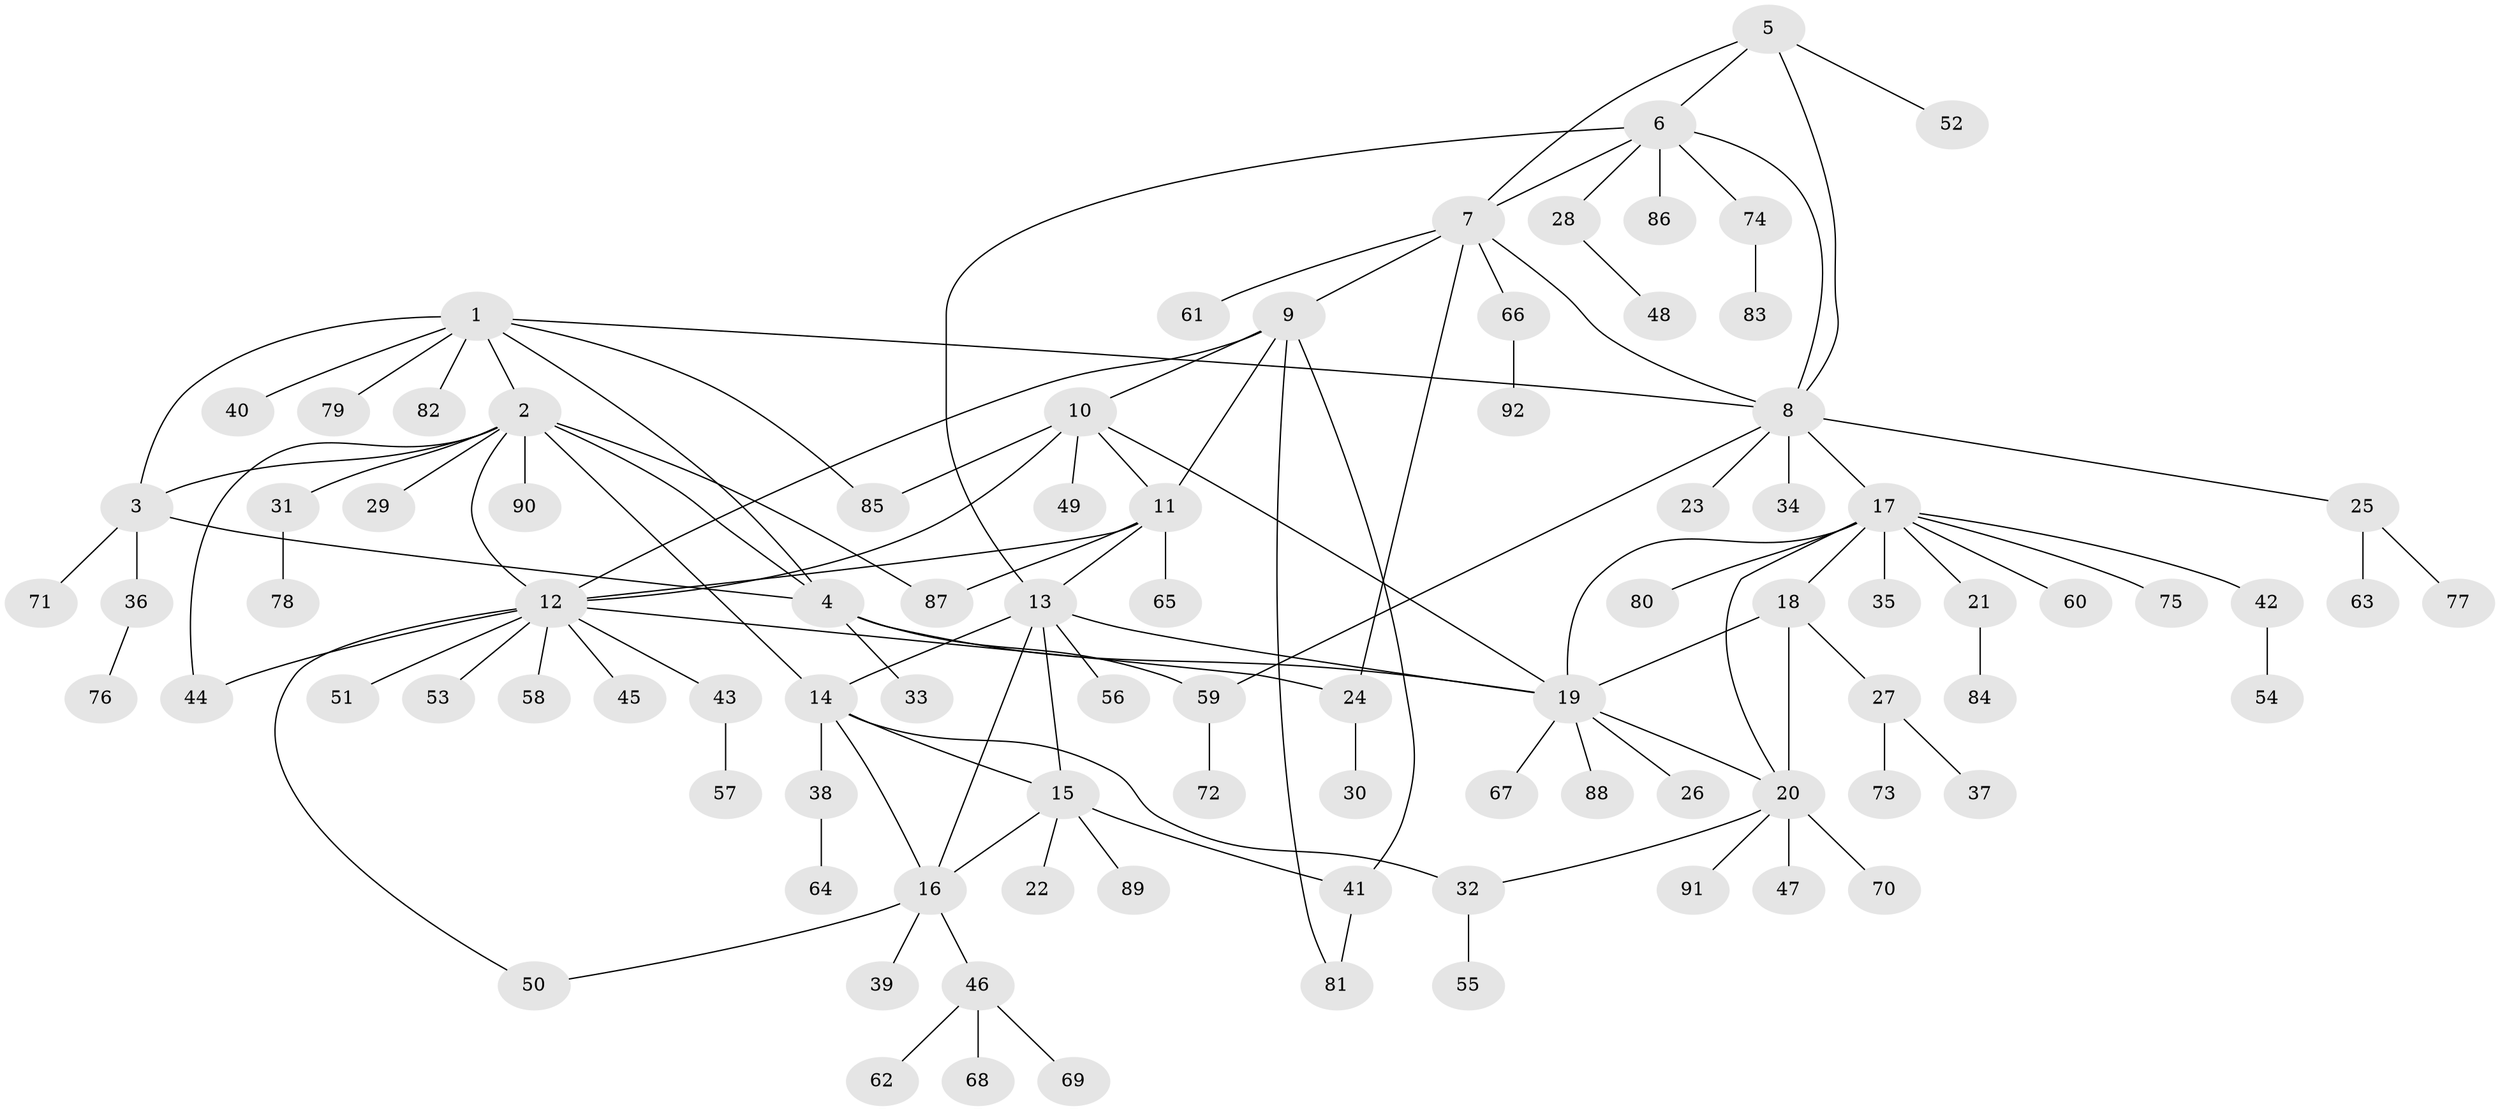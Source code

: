// Generated by graph-tools (version 1.1) at 2025/50/03/09/25 03:50:37]
// undirected, 92 vertices, 121 edges
graph export_dot {
graph [start="1"]
  node [color=gray90,style=filled];
  1;
  2;
  3;
  4;
  5;
  6;
  7;
  8;
  9;
  10;
  11;
  12;
  13;
  14;
  15;
  16;
  17;
  18;
  19;
  20;
  21;
  22;
  23;
  24;
  25;
  26;
  27;
  28;
  29;
  30;
  31;
  32;
  33;
  34;
  35;
  36;
  37;
  38;
  39;
  40;
  41;
  42;
  43;
  44;
  45;
  46;
  47;
  48;
  49;
  50;
  51;
  52;
  53;
  54;
  55;
  56;
  57;
  58;
  59;
  60;
  61;
  62;
  63;
  64;
  65;
  66;
  67;
  68;
  69;
  70;
  71;
  72;
  73;
  74;
  75;
  76;
  77;
  78;
  79;
  80;
  81;
  82;
  83;
  84;
  85;
  86;
  87;
  88;
  89;
  90;
  91;
  92;
  1 -- 2;
  1 -- 3;
  1 -- 4;
  1 -- 8;
  1 -- 40;
  1 -- 79;
  1 -- 82;
  1 -- 85;
  2 -- 3;
  2 -- 4;
  2 -- 12;
  2 -- 14;
  2 -- 29;
  2 -- 31;
  2 -- 44;
  2 -- 87;
  2 -- 90;
  3 -- 4;
  3 -- 36;
  3 -- 71;
  4 -- 19;
  4 -- 33;
  4 -- 59;
  5 -- 6;
  5 -- 7;
  5 -- 8;
  5 -- 52;
  6 -- 7;
  6 -- 8;
  6 -- 13;
  6 -- 28;
  6 -- 74;
  6 -- 86;
  7 -- 8;
  7 -- 9;
  7 -- 24;
  7 -- 61;
  7 -- 66;
  8 -- 17;
  8 -- 23;
  8 -- 25;
  8 -- 34;
  8 -- 59;
  9 -- 10;
  9 -- 11;
  9 -- 12;
  9 -- 41;
  9 -- 81;
  10 -- 11;
  10 -- 12;
  10 -- 19;
  10 -- 49;
  10 -- 85;
  11 -- 12;
  11 -- 13;
  11 -- 65;
  11 -- 87;
  12 -- 24;
  12 -- 43;
  12 -- 44;
  12 -- 45;
  12 -- 50;
  12 -- 51;
  12 -- 53;
  12 -- 58;
  13 -- 14;
  13 -- 15;
  13 -- 16;
  13 -- 19;
  13 -- 56;
  14 -- 15;
  14 -- 16;
  14 -- 32;
  14 -- 38;
  15 -- 16;
  15 -- 22;
  15 -- 41;
  15 -- 89;
  16 -- 39;
  16 -- 46;
  16 -- 50;
  17 -- 18;
  17 -- 19;
  17 -- 20;
  17 -- 21;
  17 -- 35;
  17 -- 42;
  17 -- 60;
  17 -- 75;
  17 -- 80;
  18 -- 19;
  18 -- 20;
  18 -- 27;
  19 -- 20;
  19 -- 26;
  19 -- 67;
  19 -- 88;
  20 -- 32;
  20 -- 47;
  20 -- 70;
  20 -- 91;
  21 -- 84;
  24 -- 30;
  25 -- 63;
  25 -- 77;
  27 -- 37;
  27 -- 73;
  28 -- 48;
  31 -- 78;
  32 -- 55;
  36 -- 76;
  38 -- 64;
  41 -- 81;
  42 -- 54;
  43 -- 57;
  46 -- 62;
  46 -- 68;
  46 -- 69;
  59 -- 72;
  66 -- 92;
  74 -- 83;
}
